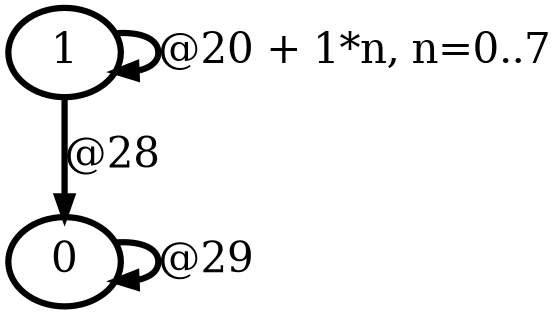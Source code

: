 digraph G {
        node [style=rounded, penwidth=3, fontsize=20, shape=oval];
        "1" -> "1" [label="@20 + 1*n, n=0..7", color=black,arrowsize=1,style=bold,penwidth=3,fontsize=20];
"1" -> "0" [label="@28", color=black,arrowsize=1,style=bold,penwidth=3,fontsize=20];
"0" -> "0" [label="@29", color=black,arrowsize=1,style=bold,penwidth=3,fontsize=20];
}
